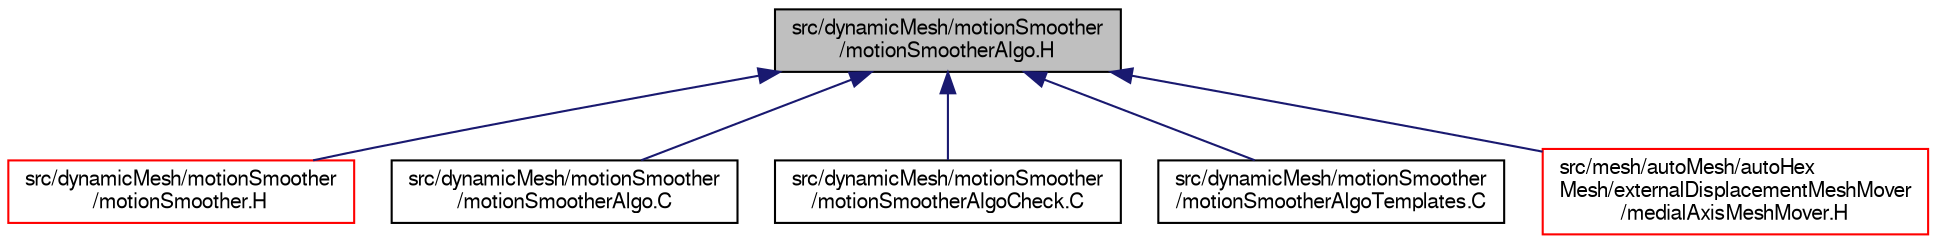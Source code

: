 digraph "src/dynamicMesh/motionSmoother/motionSmootherAlgo.H"
{
  bgcolor="transparent";
  edge [fontname="FreeSans",fontsize="10",labelfontname="FreeSans",labelfontsize="10"];
  node [fontname="FreeSans",fontsize="10",shape=record];
  Node283 [label="src/dynamicMesh/motionSmoother\l/motionSmootherAlgo.H",height=0.2,width=0.4,color="black", fillcolor="grey75", style="filled", fontcolor="black"];
  Node283 -> Node284 [dir="back",color="midnightblue",fontsize="10",style="solid",fontname="FreeSans"];
  Node284 [label="src/dynamicMesh/motionSmoother\l/motionSmoother.H",height=0.2,width=0.4,color="red",URL="$a00578.html"];
  Node283 -> Node295 [dir="back",color="midnightblue",fontsize="10",style="solid",fontname="FreeSans"];
  Node295 [label="src/dynamicMesh/motionSmoother\l/motionSmootherAlgo.C",height=0.2,width=0.4,color="black",URL="$a00581.html"];
  Node283 -> Node296 [dir="back",color="midnightblue",fontsize="10",style="solid",fontname="FreeSans"];
  Node296 [label="src/dynamicMesh/motionSmoother\l/motionSmootherAlgoCheck.C",height=0.2,width=0.4,color="black",URL="$a00587.html"];
  Node283 -> Node297 [dir="back",color="midnightblue",fontsize="10",style="solid",fontname="FreeSans"];
  Node297 [label="src/dynamicMesh/motionSmoother\l/motionSmootherAlgoTemplates.C",height=0.2,width=0.4,color="black",URL="$a00590.html"];
  Node283 -> Node298 [dir="back",color="midnightblue",fontsize="10",style="solid",fontname="FreeSans"];
  Node298 [label="src/mesh/autoMesh/autoHex\lMesh/externalDisplacementMeshMover\l/medialAxisMeshMover.H",height=0.2,width=0.4,color="red",URL="$a06902.html"];
}
